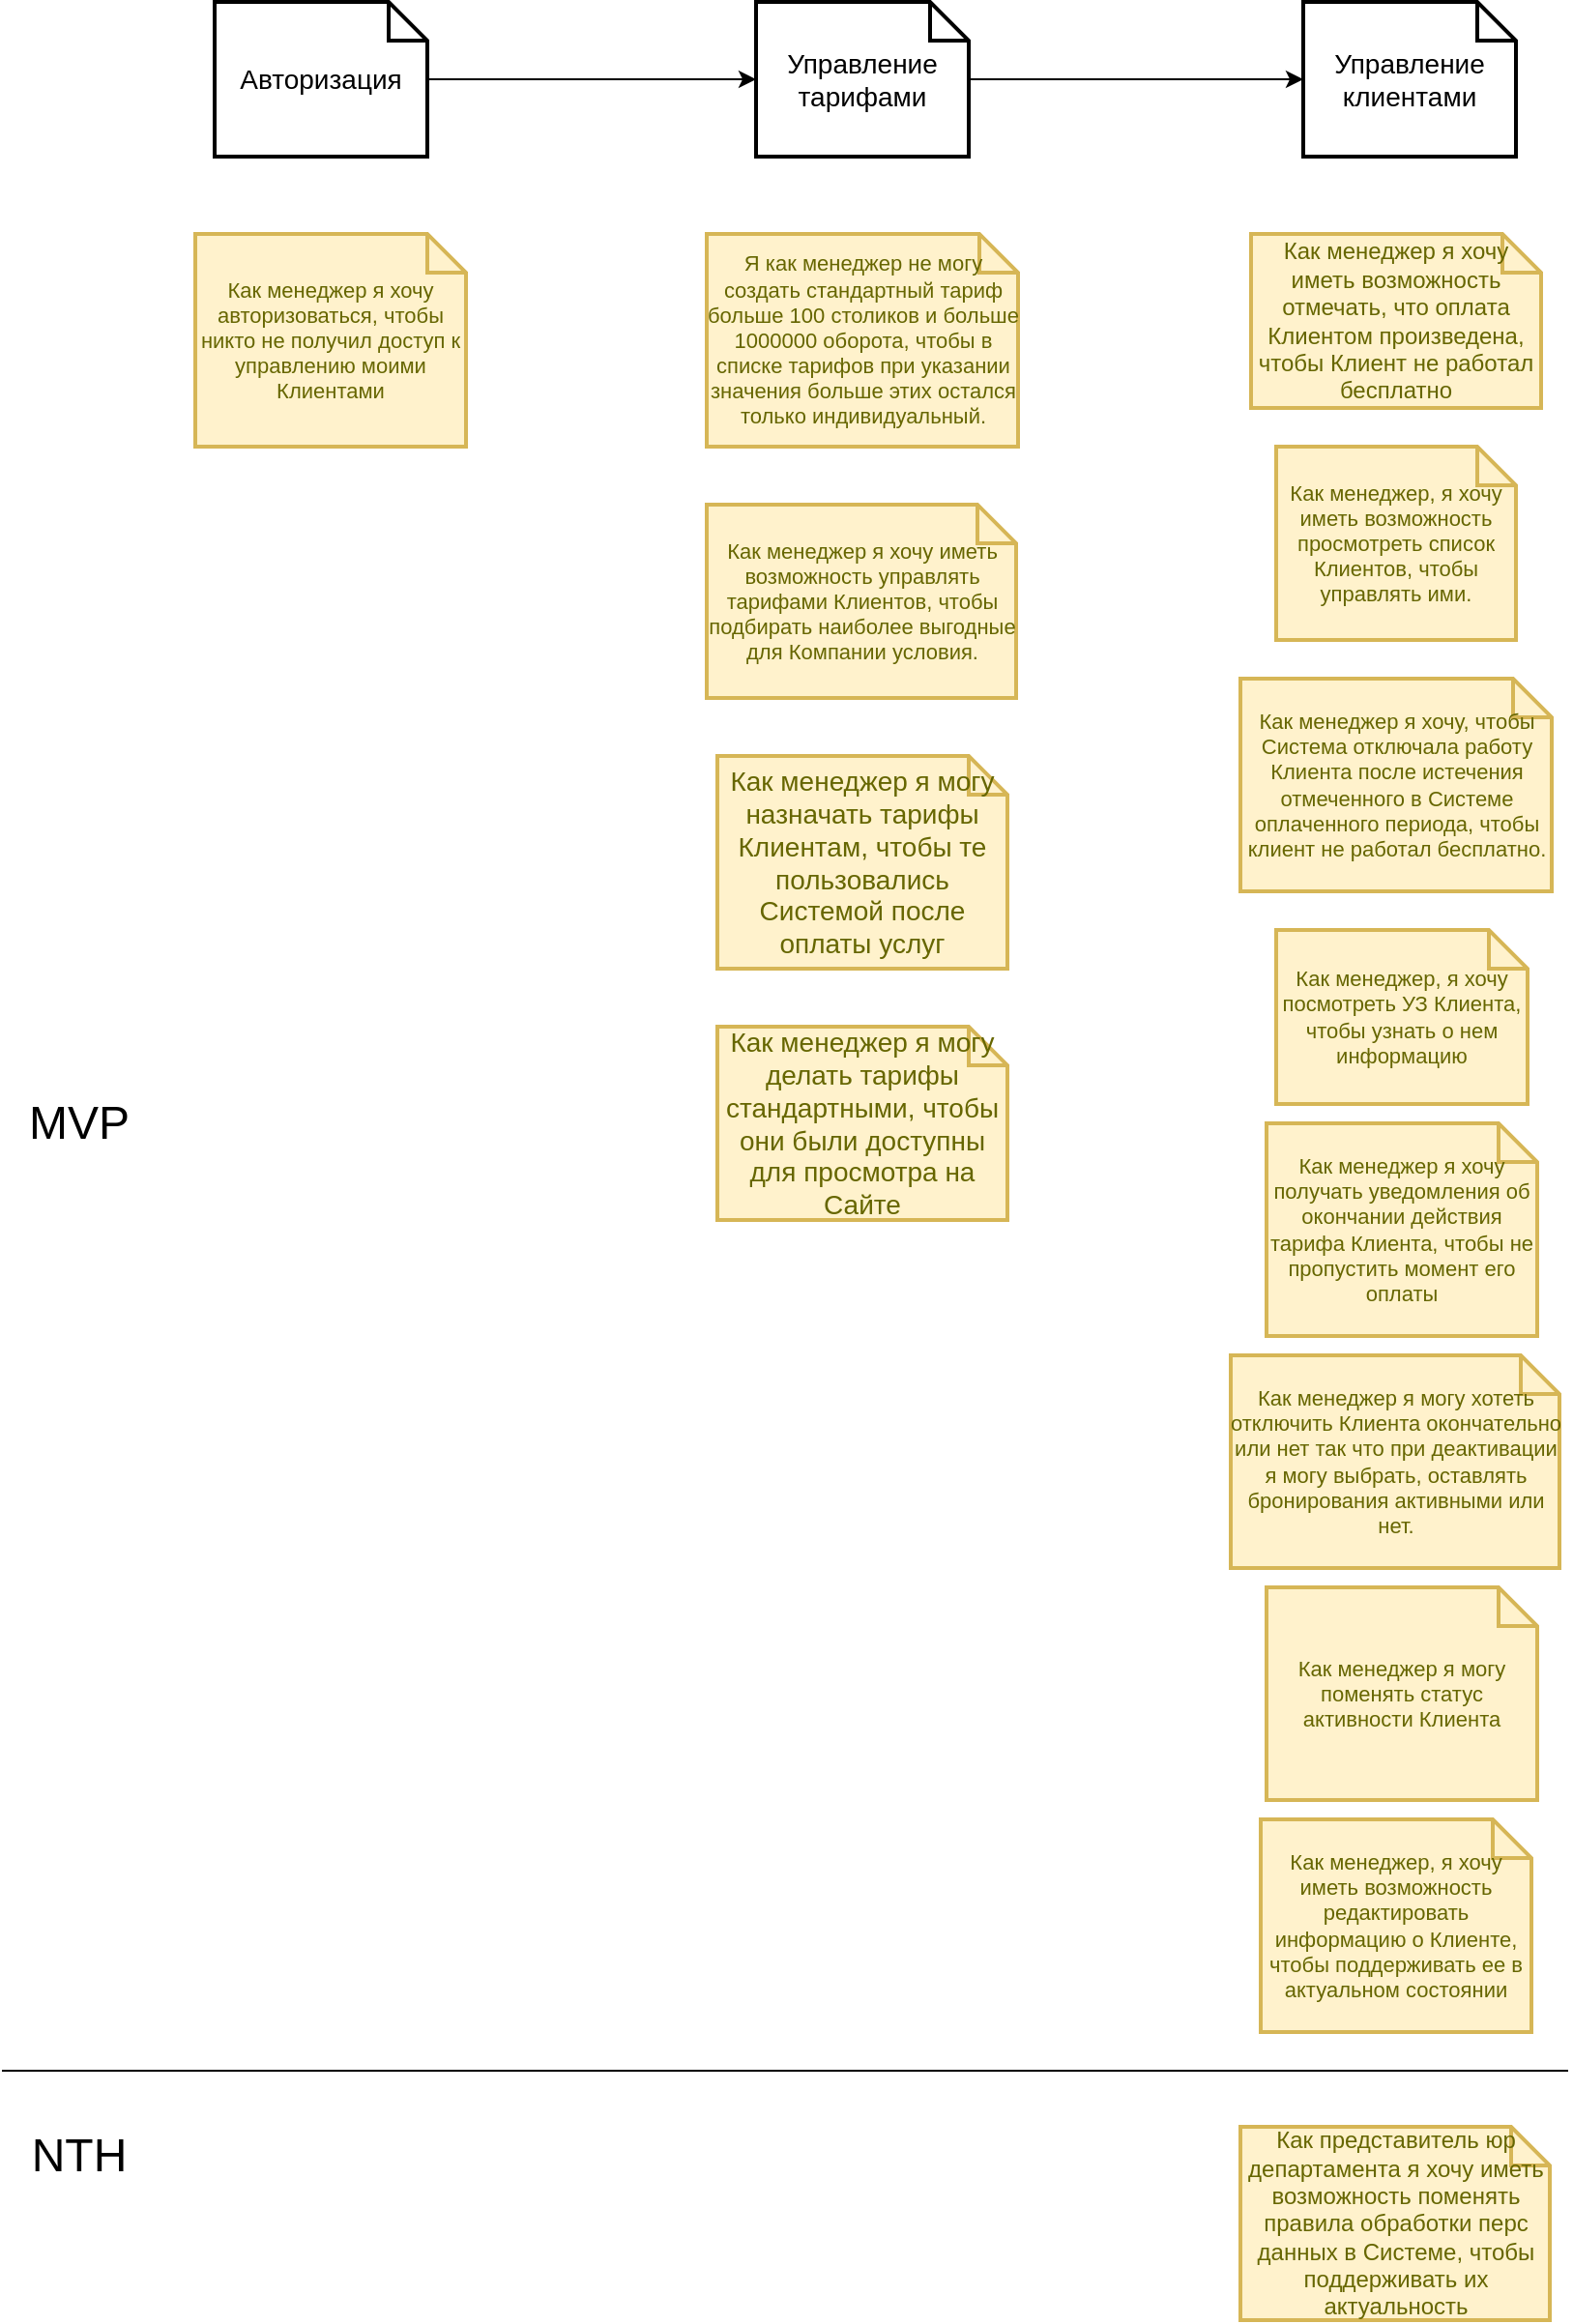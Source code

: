 <mxfile version="17.4.6" type="github">
  <diagram id="Klbo_Q1Ww2Q-FXg_sPQw" name="Page-1">
    <mxGraphModel dx="960" dy="604" grid="1" gridSize="10" guides="1" tooltips="1" connect="1" arrows="1" fold="1" page="1" pageScale="1" pageWidth="827" pageHeight="1169" math="0" shadow="0">
      <root>
        <mxCell id="0" />
        <mxCell id="1" parent="0" />
        <mxCell id="4_pAs--_pv3BcC0bp1nY-1" value="Как менеджер я хочу иметь возможность отмечать, что оплата Клиентом произведена, чтобы Клиент не работал бесплатно" style="shape=note;strokeWidth=2;fontSize=12;size=20;whiteSpace=wrap;fillColor=#fff2cc;strokeColor=#d6b656;fontColor=#666600;spacing=0;labelBackgroundColor=none;" parent="1" vertex="1">
          <mxGeometry x="656" y="190" width="150" height="90" as="geometry" />
        </mxCell>
        <mxCell id="4_pAs--_pv3BcC0bp1nY-2" value="Я как менеджер не могу создать стандартный тариф больше 100 столиков и больше 1000000 оборота, чтобы в списке тарифов при указании значения больше этих остался только индивидуальный." style="shape=note;strokeWidth=2;fontSize=11;size=20;fillColor=#fff2cc;strokeColor=#d6b656;fontColor=#666600;spacing=0;labelBackgroundColor=none;whiteSpace=wrap;" parent="1" vertex="1">
          <mxGeometry x="374.5" y="190" width="161" height="110" as="geometry" />
        </mxCell>
        <mxCell id="4_pAs--_pv3BcC0bp1nY-3" value="Как представитель юр департамента я хочу иметь возможность поменять правила обработки перс данных в Системе, чтобы поддерживать их актуальность" style="shape=note;strokeWidth=2;fontSize=12;size=20;whiteSpace=wrap;fillColor=#fff2cc;strokeColor=#d6b656;fontColor=#666600;" parent="1" vertex="1">
          <mxGeometry x="650.5" y="1169" width="160" height="100" as="geometry" />
        </mxCell>
        <mxCell id="4_pAs--_pv3BcC0bp1nY-4" value="Как менеджер я хочу иметь возможность управлять тарифами Клиентов, чтобы подбирать наиболее выгодные для Компании условия." style="shape=note;strokeWidth=2;fontSize=11;size=20;fillColor=#fff2cc;strokeColor=#d6b656;fontColor=#666600;spacing=0;labelBackgroundColor=none;whiteSpace=wrap;" parent="1" vertex="1">
          <mxGeometry x="374.5" y="330" width="160" height="100" as="geometry" />
        </mxCell>
        <mxCell id="4_pAs--_pv3BcC0bp1nY-5" value="Как менеджер я хочу получать уведомления об окончании действия тарифа Клиента, чтобы не пропустить момент его оплаты" style="shape=note;strokeWidth=2;fontSize=11;size=20;fillColor=#fff2cc;strokeColor=#d6b656;fontColor=#666600;spacing=0;labelBackgroundColor=none;whiteSpace=wrap;" parent="1" vertex="1">
          <mxGeometry x="664" y="650" width="140" height="110" as="geometry" />
        </mxCell>
        <mxCell id="4_pAs--_pv3BcC0bp1nY-6" value="Как менеджер я хочу, чтобы Система отключала работу Клиента после истечения отмеченного в Системе оплаченного периода, чтобы клиент не работал бесплатно." style="shape=note;strokeWidth=2;fontSize=11;size=20;fillColor=#fff2cc;strokeColor=#d6b656;fontColor=#666600;spacing=0;labelBackgroundColor=none;whiteSpace=wrap;" parent="1" vertex="1">
          <mxGeometry x="650.5" y="420" width="161" height="110" as="geometry" />
        </mxCell>
        <mxCell id="4_pAs--_pv3BcC0bp1nY-7" value="Как менеджер, я хочу иметь возможность просмотреть список Клиентов, чтобы управлять ими." style="shape=note;strokeWidth=2;fontSize=11;size=20;fillColor=#fff2cc;strokeColor=#d6b656;fontColor=#666600;spacing=0;labelBackgroundColor=none;whiteSpace=wrap;" parent="1" vertex="1">
          <mxGeometry x="669" y="300" width="124" height="100" as="geometry" />
        </mxCell>
        <mxCell id="4_pAs--_pv3BcC0bp1nY-8" value="Как менеджер, я хочу посмотреть УЗ Клиента, чтобы узнать о нем информацию" style="shape=note;strokeWidth=2;fontSize=11;size=20;fillColor=#fff2cc;strokeColor=#d6b656;fontColor=#666600;spacing=0;labelBackgroundColor=none;whiteSpace=wrap;" parent="1" vertex="1">
          <mxGeometry x="669" y="550" width="130" height="90" as="geometry" />
        </mxCell>
        <mxCell id="4_pAs--_pv3BcC0bp1nY-9" value="Как менеджер, я хочу иметь возможность редактировать информацию о Клиенте, чтобы поддерживать ее в актуальном состоянии" style="shape=note;strokeWidth=2;fontSize=11;size=20;fillColor=#fff2cc;strokeColor=#d6b656;fontColor=#666600;spacing=0;labelBackgroundColor=none;whiteSpace=wrap;" parent="1" vertex="1">
          <mxGeometry x="661" y="1010" width="140" height="110" as="geometry" />
        </mxCell>
        <mxCell id="4_pAs--_pv3BcC0bp1nY-10" value="Как менеджер я могу поменять статус активности Клиента" style="shape=note;strokeWidth=2;fontSize=11;size=20;fillColor=#fff2cc;strokeColor=#d6b656;fontColor=#666600;spacing=0;labelBackgroundColor=none;whiteSpace=wrap;" parent="1" vertex="1">
          <mxGeometry x="664" y="890" width="140" height="110" as="geometry" />
        </mxCell>
        <mxCell id="4_pAs--_pv3BcC0bp1nY-11" value="Как менеджер я могу хотеть отключить Клиента окончательно или нет так что при деактивации я могу выбрать, оставлять бронирования активными или нет." style="shape=note;strokeWidth=2;fontSize=11;size=20;fillColor=#fff2cc;strokeColor=#d6b656;fontColor=#666600;spacing=0;labelBackgroundColor=none;whiteSpace=wrap;" parent="1" vertex="1">
          <mxGeometry x="645.5" y="770" width="170" height="110" as="geometry" />
        </mxCell>
        <mxCell id="4_pAs--_pv3BcC0bp1nY-13" value="Как менеджер я хочу авторизоваться, чтобы никто не получил доступ к управлению моими Клиентами" style="shape=note;strokeWidth=2;fontSize=11;size=20;fillColor=#fff2cc;strokeColor=#d6b656;fontColor=#666600;spacing=0;labelBackgroundColor=none;whiteSpace=wrap;" parent="1" vertex="1">
          <mxGeometry x="110" y="190" width="140" height="110" as="geometry" />
        </mxCell>
        <mxCell id="4_pAs--_pv3BcC0bp1nY-16" value="" style="edgeStyle=orthogonalEdgeStyle;rounded=0;orthogonalLoop=1;jettySize=auto;html=1;fontSize=12;" parent="1" source="4_pAs--_pv3BcC0bp1nY-14" target="4_pAs--_pv3BcC0bp1nY-15" edge="1">
          <mxGeometry relative="1" as="geometry" />
        </mxCell>
        <mxCell id="4_pAs--_pv3BcC0bp1nY-14" value="Авторизация" style="shape=note;strokeWidth=2;fontSize=14;size=20;whiteSpace=wrap;html=1;" parent="1" vertex="1">
          <mxGeometry x="120" y="70" width="110.0" height="80" as="geometry" />
        </mxCell>
        <mxCell id="4_pAs--_pv3BcC0bp1nY-18" value="" style="edgeStyle=orthogonalEdgeStyle;rounded=0;orthogonalLoop=1;jettySize=auto;html=1;fontSize=12;" parent="1" source="4_pAs--_pv3BcC0bp1nY-15" target="4_pAs--_pv3BcC0bp1nY-17" edge="1">
          <mxGeometry relative="1" as="geometry" />
        </mxCell>
        <mxCell id="4_pAs--_pv3BcC0bp1nY-15" value="Управление тарифами" style="shape=note;strokeWidth=2;fontSize=14;size=20;whiteSpace=wrap;html=1;" parent="1" vertex="1">
          <mxGeometry x="400" y="70" width="110.0" height="80" as="geometry" />
        </mxCell>
        <mxCell id="4_pAs--_pv3BcC0bp1nY-17" value="Управление клиентами" style="shape=note;strokeWidth=2;fontSize=14;size=20;whiteSpace=wrap;html=1;" parent="1" vertex="1">
          <mxGeometry x="683" y="70" width="110.0" height="80" as="geometry" />
        </mxCell>
        <mxCell id="4_pAs--_pv3BcC0bp1nY-19" style="edgeStyle=orthogonalEdgeStyle;rounded=0;orthogonalLoop=1;jettySize=auto;html=1;exitX=0.5;exitY=1;exitDx=0;exitDy=0;exitPerimeter=0;fontSize=12;" parent="1" source="4_pAs--_pv3BcC0bp1nY-8" target="4_pAs--_pv3BcC0bp1nY-8" edge="1">
          <mxGeometry relative="1" as="geometry" />
        </mxCell>
        <mxCell id="4_pAs--_pv3BcC0bp1nY-20" value="Как менеджер я могу назначать тарифы Клиентам, чтобы те пользовались Системой после оплаты услуг" style="shape=note;strokeWidth=2;fontSize=14;size=20;whiteSpace=wrap;fillColor=#fff2cc;strokeColor=#d6b656;fontColor=#666600;" parent="1" vertex="1">
          <mxGeometry x="380" y="460" width="150" height="110" as="geometry" />
        </mxCell>
        <mxCell id="4_pAs--_pv3BcC0bp1nY-21" value="Как менеджер я могу делать тарифы стандартными, чтобы они были доступны для просмотра на Сайте" style="shape=note;strokeWidth=2;fontSize=14;size=20;whiteSpace=wrap;fillColor=#fff2cc;strokeColor=#d6b656;fontColor=#666600;" parent="1" vertex="1">
          <mxGeometry x="380" y="600" width="150" height="100" as="geometry" />
        </mxCell>
        <mxCell id="4_pAs--_pv3BcC0bp1nY-22" value="" style="endArrow=none;html=1;rounded=0;fontSize=12;" parent="1" edge="1">
          <mxGeometry width="50" height="50" relative="1" as="geometry">
            <mxPoint x="10" y="1140" as="sourcePoint" />
            <mxPoint x="820" y="1140" as="targetPoint" />
          </mxGeometry>
        </mxCell>
        <mxCell id="4_pAs--_pv3BcC0bp1nY-23" value="MVP" style="text;html=1;strokeColor=none;fillColor=none;align=center;verticalAlign=middle;whiteSpace=wrap;rounded=0;labelBackgroundColor=none;fontSize=24;" parent="1" vertex="1">
          <mxGeometry x="20" y="635" width="60" height="30" as="geometry" />
        </mxCell>
        <mxCell id="4_pAs--_pv3BcC0bp1nY-26" value="NTH" style="text;html=1;strokeColor=none;fillColor=none;align=center;verticalAlign=middle;whiteSpace=wrap;rounded=0;labelBackgroundColor=none;fontSize=24;" parent="1" vertex="1">
          <mxGeometry x="20" y="1169" width="60" height="30" as="geometry" />
        </mxCell>
      </root>
    </mxGraphModel>
  </diagram>
</mxfile>
